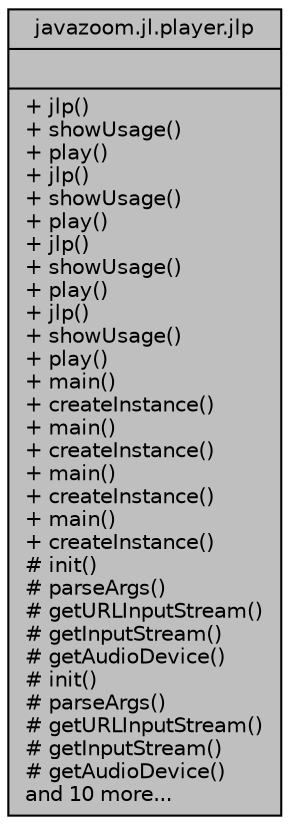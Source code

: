 digraph "javazoom.jl.player.jlp"
{
 // LATEX_PDF_SIZE
  edge [fontname="Helvetica",fontsize="10",labelfontname="Helvetica",labelfontsize="10"];
  node [fontname="Helvetica",fontsize="10",shape=record];
  Node1 [label="{javazoom.jl.player.jlp\n||+ jlp()\l+ showUsage()\l+ play()\l+ jlp()\l+ showUsage()\l+ play()\l+ jlp()\l+ showUsage()\l+ play()\l+ jlp()\l+ showUsage()\l+ play()\l+ main()\l+ createInstance()\l+ main()\l+ createInstance()\l+ main()\l+ createInstance()\l+ main()\l+ createInstance()\l# init()\l# parseArgs()\l# getURLInputStream()\l# getInputStream()\l# getAudioDevice()\l# init()\l# parseArgs()\l# getURLInputStream()\l# getInputStream()\l# getAudioDevice()\land 10 more...\l}",height=0.2,width=0.4,color="black", fillcolor="grey75", style="filled", fontcolor="black",tooltip=" "];
}
